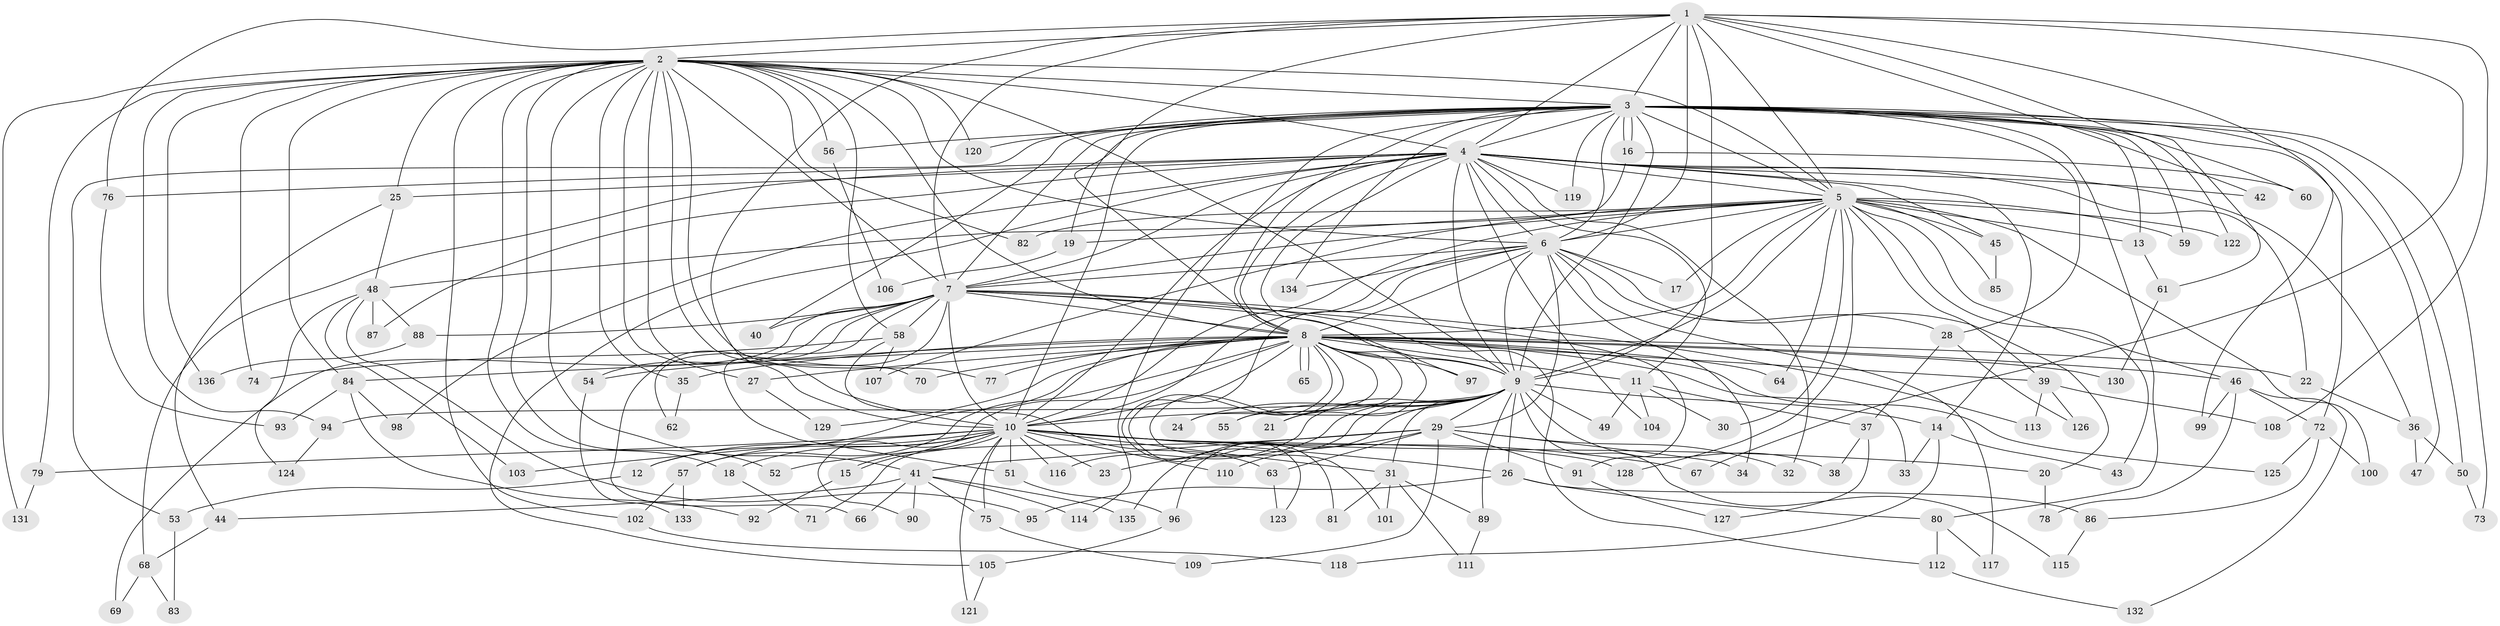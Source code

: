 // Generated by graph-tools (version 1.1) at 2025/01/03/09/25 03:01:24]
// undirected, 136 vertices, 297 edges
graph export_dot {
graph [start="1"]
  node [color=gray90,style=filled];
  1;
  2;
  3;
  4;
  5;
  6;
  7;
  8;
  9;
  10;
  11;
  12;
  13;
  14;
  15;
  16;
  17;
  18;
  19;
  20;
  21;
  22;
  23;
  24;
  25;
  26;
  27;
  28;
  29;
  30;
  31;
  32;
  33;
  34;
  35;
  36;
  37;
  38;
  39;
  40;
  41;
  42;
  43;
  44;
  45;
  46;
  47;
  48;
  49;
  50;
  51;
  52;
  53;
  54;
  55;
  56;
  57;
  58;
  59;
  60;
  61;
  62;
  63;
  64;
  65;
  66;
  67;
  68;
  69;
  70;
  71;
  72;
  73;
  74;
  75;
  76;
  77;
  78;
  79;
  80;
  81;
  82;
  83;
  84;
  85;
  86;
  87;
  88;
  89;
  90;
  91;
  92;
  93;
  94;
  95;
  96;
  97;
  98;
  99;
  100;
  101;
  102;
  103;
  104;
  105;
  106;
  107;
  108;
  109;
  110;
  111;
  112;
  113;
  114;
  115;
  116;
  117;
  118;
  119;
  120;
  121;
  122;
  123;
  124;
  125;
  126;
  127;
  128;
  129;
  130;
  131;
  132;
  133;
  134;
  135;
  136;
  1 -- 2;
  1 -- 3;
  1 -- 4;
  1 -- 5;
  1 -- 6;
  1 -- 7;
  1 -- 8;
  1 -- 9;
  1 -- 10;
  1 -- 42;
  1 -- 60;
  1 -- 67;
  1 -- 76;
  1 -- 99;
  1 -- 108;
  2 -- 3;
  2 -- 4;
  2 -- 5;
  2 -- 6;
  2 -- 7;
  2 -- 8;
  2 -- 9;
  2 -- 10;
  2 -- 18;
  2 -- 25;
  2 -- 27;
  2 -- 35;
  2 -- 41;
  2 -- 52;
  2 -- 56;
  2 -- 58;
  2 -- 70;
  2 -- 74;
  2 -- 77;
  2 -- 79;
  2 -- 82;
  2 -- 84;
  2 -- 94;
  2 -- 102;
  2 -- 120;
  2 -- 131;
  2 -- 136;
  3 -- 4;
  3 -- 5;
  3 -- 6;
  3 -- 7;
  3 -- 8;
  3 -- 9;
  3 -- 10;
  3 -- 13;
  3 -- 16;
  3 -- 16;
  3 -- 19;
  3 -- 28;
  3 -- 40;
  3 -- 47;
  3 -- 50;
  3 -- 53;
  3 -- 56;
  3 -- 59;
  3 -- 61;
  3 -- 72;
  3 -- 73;
  3 -- 80;
  3 -- 114;
  3 -- 119;
  3 -- 120;
  3 -- 122;
  3 -- 134;
  4 -- 5;
  4 -- 6;
  4 -- 7;
  4 -- 8;
  4 -- 9;
  4 -- 10;
  4 -- 11;
  4 -- 14;
  4 -- 22;
  4 -- 25;
  4 -- 32;
  4 -- 36;
  4 -- 42;
  4 -- 45;
  4 -- 68;
  4 -- 76;
  4 -- 87;
  4 -- 97;
  4 -- 98;
  4 -- 104;
  4 -- 105;
  4 -- 119;
  5 -- 6;
  5 -- 7;
  5 -- 8;
  5 -- 9;
  5 -- 10;
  5 -- 13;
  5 -- 17;
  5 -- 19;
  5 -- 30;
  5 -- 39;
  5 -- 43;
  5 -- 45;
  5 -- 46;
  5 -- 59;
  5 -- 64;
  5 -- 82;
  5 -- 85;
  5 -- 100;
  5 -- 107;
  5 -- 122;
  5 -- 128;
  6 -- 7;
  6 -- 8;
  6 -- 9;
  6 -- 10;
  6 -- 17;
  6 -- 20;
  6 -- 28;
  6 -- 29;
  6 -- 34;
  6 -- 117;
  6 -- 123;
  6 -- 134;
  7 -- 8;
  7 -- 9;
  7 -- 10;
  7 -- 40;
  7 -- 51;
  7 -- 54;
  7 -- 58;
  7 -- 62;
  7 -- 66;
  7 -- 69;
  7 -- 88;
  7 -- 91;
  7 -- 112;
  7 -- 113;
  8 -- 9;
  8 -- 10;
  8 -- 11;
  8 -- 12;
  8 -- 21;
  8 -- 22;
  8 -- 24;
  8 -- 27;
  8 -- 33;
  8 -- 35;
  8 -- 39;
  8 -- 46;
  8 -- 54;
  8 -- 55;
  8 -- 57;
  8 -- 64;
  8 -- 65;
  8 -- 65;
  8 -- 70;
  8 -- 77;
  8 -- 81;
  8 -- 84;
  8 -- 90;
  8 -- 97;
  8 -- 101;
  8 -- 125;
  8 -- 129;
  8 -- 130;
  9 -- 10;
  9 -- 14;
  9 -- 21;
  9 -- 23;
  9 -- 24;
  9 -- 26;
  9 -- 29;
  9 -- 31;
  9 -- 38;
  9 -- 49;
  9 -- 55;
  9 -- 89;
  9 -- 94;
  9 -- 96;
  9 -- 115;
  9 -- 116;
  9 -- 135;
  10 -- 12;
  10 -- 15;
  10 -- 15;
  10 -- 18;
  10 -- 20;
  10 -- 23;
  10 -- 26;
  10 -- 31;
  10 -- 51;
  10 -- 57;
  10 -- 67;
  10 -- 71;
  10 -- 75;
  10 -- 79;
  10 -- 103;
  10 -- 110;
  10 -- 116;
  10 -- 121;
  10 -- 128;
  11 -- 30;
  11 -- 37;
  11 -- 49;
  11 -- 104;
  12 -- 53;
  13 -- 61;
  14 -- 33;
  14 -- 43;
  14 -- 118;
  15 -- 92;
  16 -- 48;
  16 -- 60;
  18 -- 71;
  19 -- 106;
  20 -- 78;
  22 -- 36;
  25 -- 44;
  25 -- 48;
  26 -- 80;
  26 -- 86;
  26 -- 95;
  27 -- 129;
  28 -- 37;
  28 -- 126;
  29 -- 32;
  29 -- 34;
  29 -- 41;
  29 -- 52;
  29 -- 63;
  29 -- 91;
  29 -- 109;
  29 -- 110;
  31 -- 81;
  31 -- 89;
  31 -- 101;
  31 -- 111;
  35 -- 62;
  36 -- 47;
  36 -- 50;
  37 -- 38;
  37 -- 127;
  39 -- 108;
  39 -- 113;
  39 -- 126;
  41 -- 44;
  41 -- 66;
  41 -- 75;
  41 -- 90;
  41 -- 114;
  41 -- 135;
  44 -- 68;
  45 -- 85;
  46 -- 72;
  46 -- 78;
  46 -- 99;
  46 -- 132;
  48 -- 87;
  48 -- 88;
  48 -- 95;
  48 -- 103;
  48 -- 124;
  50 -- 73;
  51 -- 96;
  53 -- 83;
  54 -- 133;
  56 -- 106;
  57 -- 102;
  57 -- 133;
  58 -- 63;
  58 -- 74;
  58 -- 107;
  61 -- 130;
  63 -- 123;
  68 -- 69;
  68 -- 83;
  72 -- 86;
  72 -- 100;
  72 -- 125;
  75 -- 109;
  76 -- 93;
  79 -- 131;
  80 -- 112;
  80 -- 117;
  84 -- 92;
  84 -- 93;
  84 -- 98;
  86 -- 115;
  88 -- 136;
  89 -- 111;
  91 -- 127;
  94 -- 124;
  96 -- 105;
  102 -- 118;
  105 -- 121;
  112 -- 132;
}
